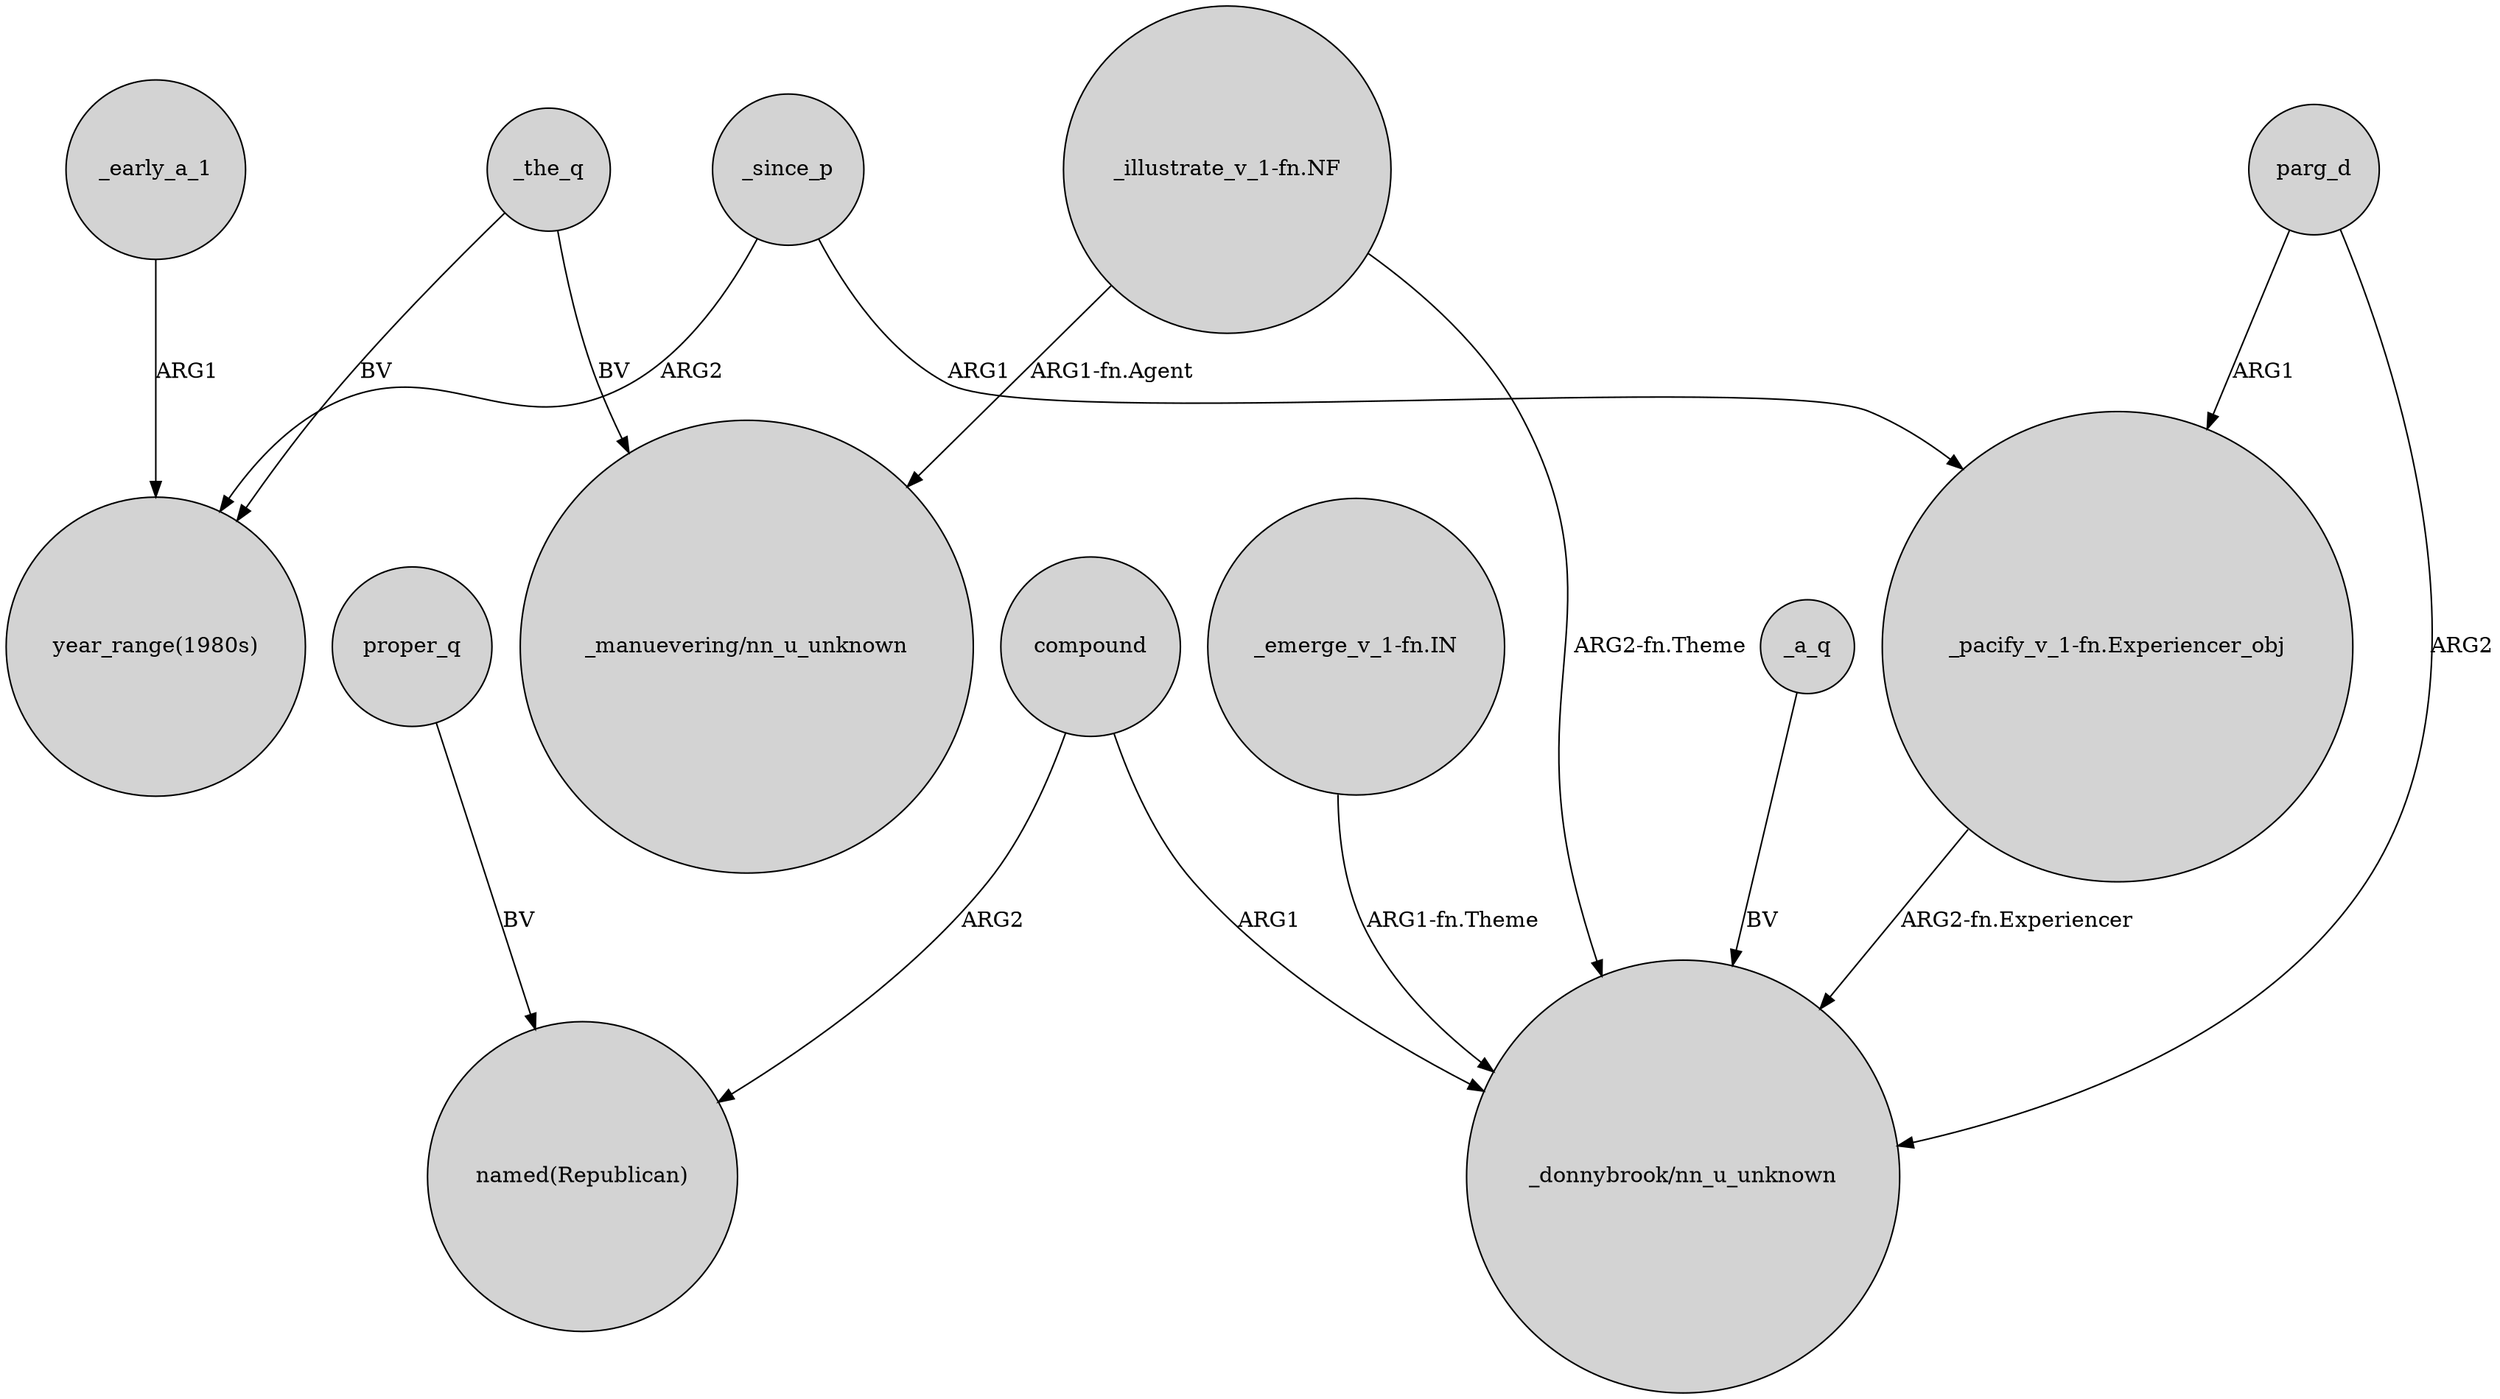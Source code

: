 digraph {
	node [shape=circle style=filled]
	_since_p -> "_pacify_v_1-fn.Experiencer_obj" [label=ARG1]
	compound -> "_donnybrook/nn_u_unknown" [label=ARG1]
	"_illustrate_v_1-fn.NF" -> "_manuevering/nn_u_unknown" [label="ARG1-fn.Agent"]
	compound -> "named(Republican)" [label=ARG2]
	"_illustrate_v_1-fn.NF" -> "_donnybrook/nn_u_unknown" [label="ARG2-fn.Theme"]
	_since_p -> "year_range(1980s)" [label=ARG2]
	_the_q -> "_manuevering/nn_u_unknown" [label=BV]
	"_emerge_v_1-fn.IN" -> "_donnybrook/nn_u_unknown" [label="ARG1-fn.Theme"]
	_a_q -> "_donnybrook/nn_u_unknown" [label=BV]
	parg_d -> "_donnybrook/nn_u_unknown" [label=ARG2]
	parg_d -> "_pacify_v_1-fn.Experiencer_obj" [label=ARG1]
	proper_q -> "named(Republican)" [label=BV]
	_the_q -> "year_range(1980s)" [label=BV]
	"_pacify_v_1-fn.Experiencer_obj" -> "_donnybrook/nn_u_unknown" [label="ARG2-fn.Experiencer"]
	_early_a_1 -> "year_range(1980s)" [label=ARG1]
}
